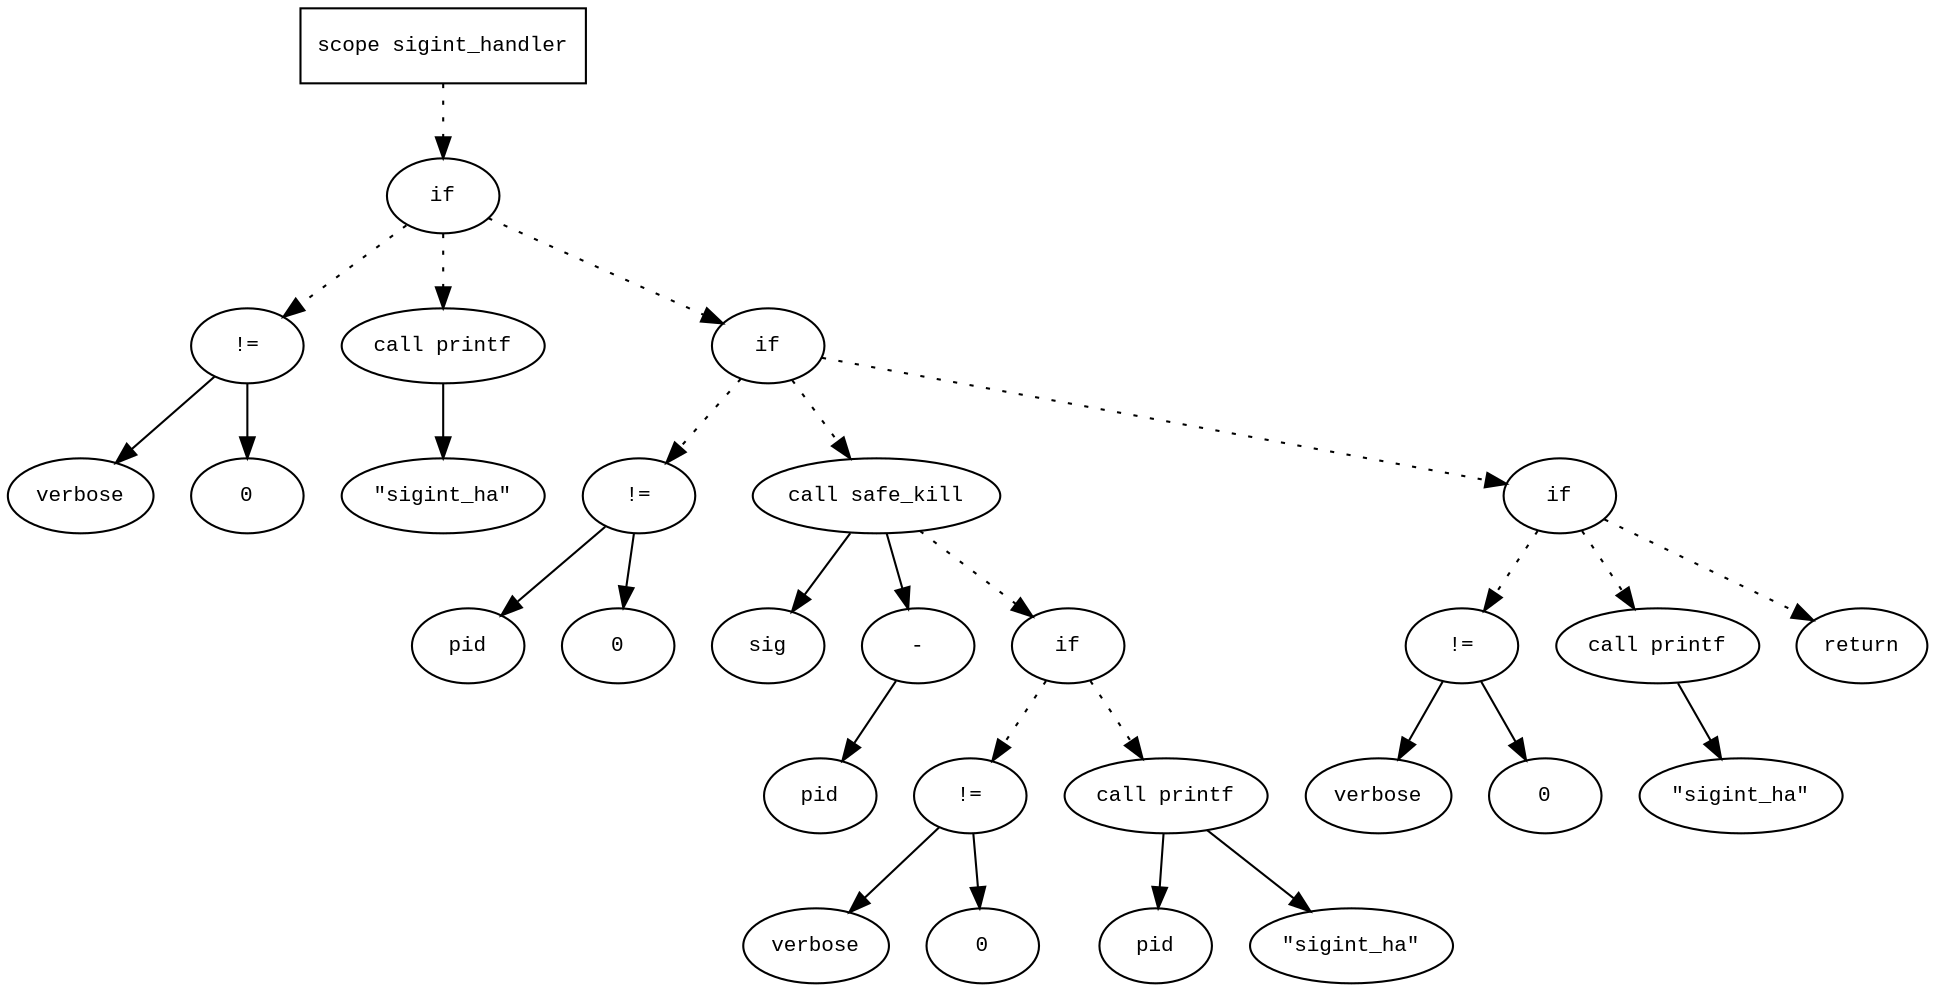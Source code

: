 digraph AST {
  graph [fontname="Times New Roman",fontsize=10];
  node  [fontname="Courier New",fontsize=10];
  edge  [fontname="Times New Roman",fontsize=10];

  node1 [label="scope sigint_handler",shape=box];
  node2 [label="if",shape=ellipse];
  node1 -> node2 [style=dotted];
  node3 [label="!=",shape=ellipse];
  node4 [label="verbose",shape=ellipse];
  node3 -> node4;
  node5 [label="0",shape=ellipse];
  node3 -> node5;
  node2 -> node3 [style=dotted];
  node6 [label="call printf",shape=ellipse];
  node7 [label="\"sigint_ha\"",shape=ellipse];
  node6 -> node7;
  node2 -> node6 [style=dotted];
  node8 [label="if",shape=ellipse];
  node2 -> node8 [style=dotted];
  node9 [label="!=",shape=ellipse];
  node10 [label="pid",shape=ellipse];
  node9 -> node10;
  node11 [label="0",shape=ellipse];
  node9 -> node11;
  node8 -> node9 [style=dotted];
  node12 [label="call safe_kill",shape=ellipse];
  node13 [label="sig",shape=ellipse];
  node12 -> node13;
  node14 [label="-",shape=ellipse];
  node15 [label="pid",shape=ellipse];
  node14 -> node15;
  node12 -> node14;
  node8 -> node12 [style=dotted];
  node16 [label="if",shape=ellipse];
  node12 -> node16 [style=dotted];
  node17 [label="!=",shape=ellipse];
  node18 [label="verbose",shape=ellipse];
  node17 -> node18;
  node19 [label="0",shape=ellipse];
  node17 -> node19;
  node16 -> node17 [style=dotted];
  node20 [label="call printf",shape=ellipse];
  node21 [label="pid",shape=ellipse];
  node20 -> node21;
  node22 [label="\"sigint_ha\"",shape=ellipse];
  node20 -> node22;
  node16 -> node20 [style=dotted];
  node23 [label="if",shape=ellipse];
  node8 -> node23 [style=dotted];
  node24 [label="!=",shape=ellipse];
  node25 [label="verbose",shape=ellipse];
  node24 -> node25;
  node26 [label="0",shape=ellipse];
  node24 -> node26;
  node23 -> node24 [style=dotted];
  node27 [label="call printf",shape=ellipse];
  node28 [label="\"sigint_ha\"",shape=ellipse];
  node27 -> node28;
  node23 -> node27 [style=dotted];
  node29 [label="return",shape=ellipse];
  node23 -> node29 [style=dotted];
} 